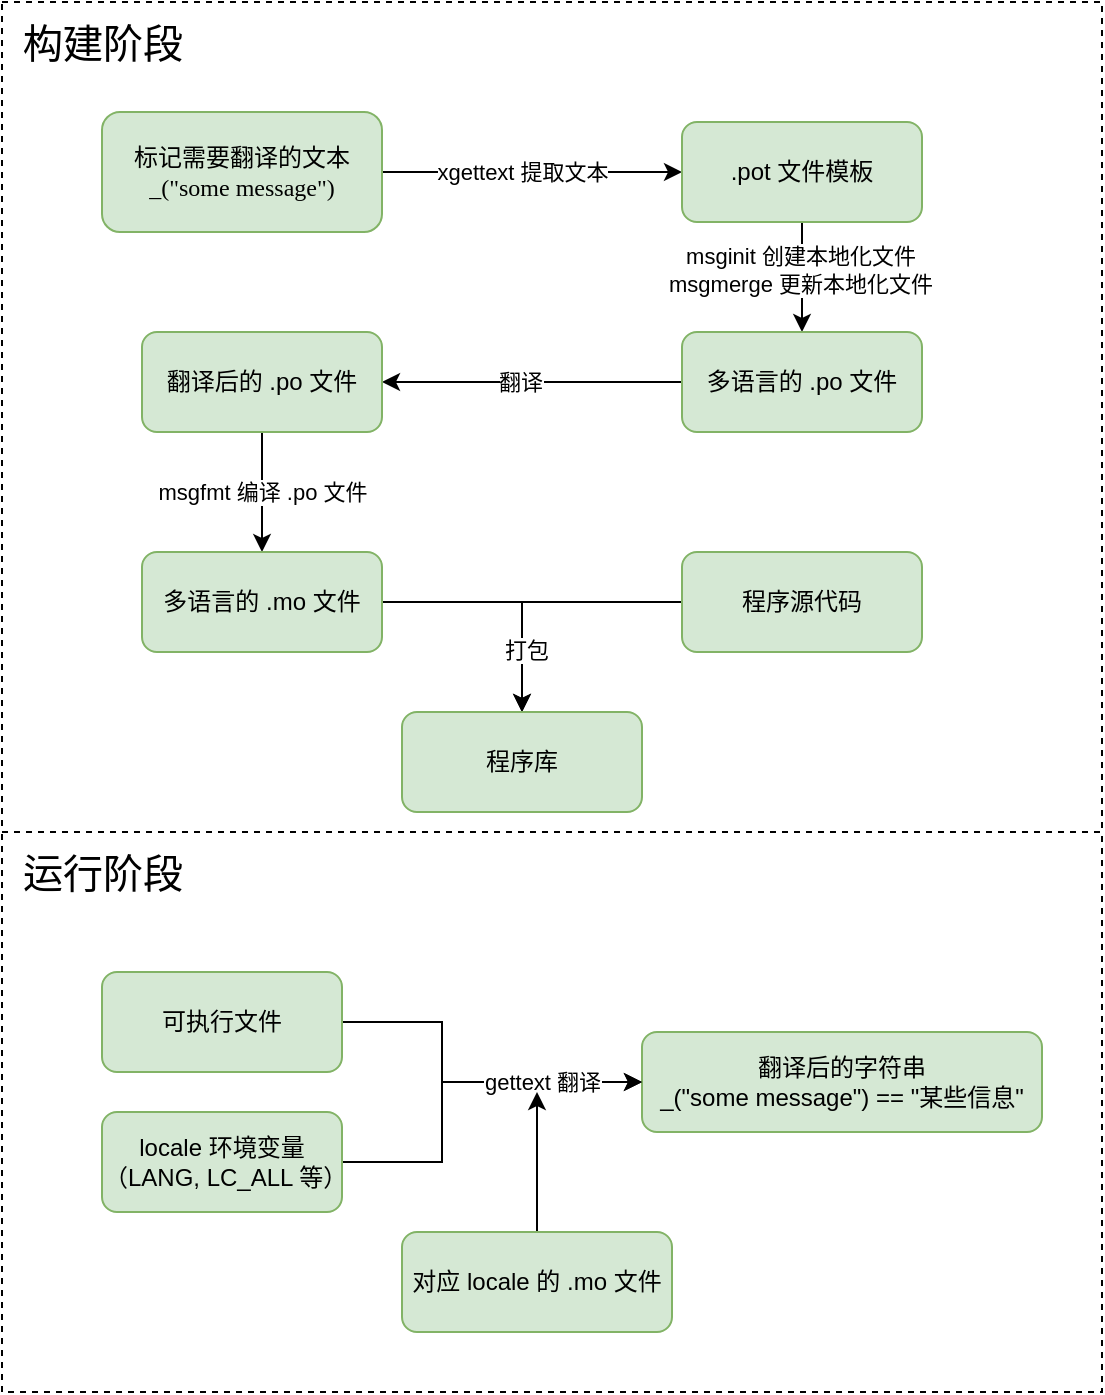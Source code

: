 <mxfile version="24.7.7">
  <diagram name="第 1 页" id="WEDj5aVmgoIStU3tZdba">
    <mxGraphModel dx="820" dy="454" grid="1" gridSize="10" guides="1" tooltips="1" connect="1" arrows="1" fold="1" page="1" pageScale="1" pageWidth="827" pageHeight="1169" math="0" shadow="0">
      <root>
        <mxCell id="0" />
        <mxCell id="1" parent="0" />
        <mxCell id="j3wlgudFSbcyIHnHPB3I-35" value="" style="rounded=0;whiteSpace=wrap;html=1;fillColor=none;dashed=1;align=left;" vertex="1" parent="1">
          <mxGeometry x="100" y="490" width="550" height="280" as="geometry" />
        </mxCell>
        <mxCell id="j3wlgudFSbcyIHnHPB3I-33" value="" style="rounded=0;whiteSpace=wrap;html=1;fillColor=none;dashed=1;align=left;" vertex="1" parent="1">
          <mxGeometry x="100" y="75" width="550" height="415" as="geometry" />
        </mxCell>
        <mxCell id="j3wlgudFSbcyIHnHPB3I-2" style="edgeStyle=orthogonalEdgeStyle;rounded=0;orthogonalLoop=1;jettySize=auto;html=1;exitX=1;exitY=0.5;exitDx=0;exitDy=0;entryX=0;entryY=0.5;entryDx=0;entryDy=0;" edge="1" parent="1" source="j3wlgudFSbcyIHnHPB3I-1" target="j3wlgudFSbcyIHnHPB3I-3">
          <mxGeometry relative="1" as="geometry">
            <mxPoint x="380" y="160" as="targetPoint" />
          </mxGeometry>
        </mxCell>
        <mxCell id="j3wlgudFSbcyIHnHPB3I-4" value="xgettext 提取文本" style="edgeLabel;html=1;align=center;verticalAlign=middle;resizable=0;points=[];" vertex="1" connectable="0" parent="j3wlgudFSbcyIHnHPB3I-2">
          <mxGeometry x="0.109" y="-3" relative="1" as="geometry">
            <mxPoint x="-13" y="-3" as="offset" />
          </mxGeometry>
        </mxCell>
        <mxCell id="j3wlgudFSbcyIHnHPB3I-1" value="&lt;p&gt;标记需要翻译的文本&lt;br&gt;&lt;font face=&quot;Lucida Console&quot;&gt;_(&quot;some message&quot;)&lt;/font&gt;&lt;/p&gt;" style="rounded=1;whiteSpace=wrap;html=1;fillColor=#d5e8d4;strokeColor=#82b366;" vertex="1" parent="1">
          <mxGeometry x="150" y="130" width="140" height="60" as="geometry" />
        </mxCell>
        <mxCell id="j3wlgudFSbcyIHnHPB3I-7" style="edgeStyle=orthogonalEdgeStyle;rounded=0;orthogonalLoop=1;jettySize=auto;html=1;exitX=0.5;exitY=1;exitDx=0;exitDy=0;entryX=0.5;entryY=0;entryDx=0;entryDy=0;" edge="1" parent="1" source="j3wlgudFSbcyIHnHPB3I-3" target="j3wlgudFSbcyIHnHPB3I-6">
          <mxGeometry relative="1" as="geometry" />
        </mxCell>
        <mxCell id="j3wlgudFSbcyIHnHPB3I-8" value="msginit 创建本地化文件&lt;br&gt;msgmerge 更新本地化文件" style="edgeLabel;html=1;align=center;verticalAlign=middle;resizable=0;points=[];" vertex="1" connectable="0" parent="j3wlgudFSbcyIHnHPB3I-7">
          <mxGeometry x="-0.12" y="-1" relative="1" as="geometry">
            <mxPoint as="offset" />
          </mxGeometry>
        </mxCell>
        <mxCell id="j3wlgudFSbcyIHnHPB3I-3" value=".pot 文件模板" style="rounded=1;whiteSpace=wrap;html=1;fillColor=#d5e8d4;strokeColor=#82b366;" vertex="1" parent="1">
          <mxGeometry x="440" y="135" width="120" height="50" as="geometry" />
        </mxCell>
        <mxCell id="j3wlgudFSbcyIHnHPB3I-12" style="edgeStyle=orthogonalEdgeStyle;rounded=0;orthogonalLoop=1;jettySize=auto;html=1;exitX=0;exitY=0.5;exitDx=0;exitDy=0;entryX=1;entryY=0.5;entryDx=0;entryDy=0;" edge="1" parent="1" source="j3wlgudFSbcyIHnHPB3I-6" target="j3wlgudFSbcyIHnHPB3I-9">
          <mxGeometry relative="1" as="geometry" />
        </mxCell>
        <mxCell id="j3wlgudFSbcyIHnHPB3I-13" value="翻译" style="edgeLabel;html=1;align=center;verticalAlign=middle;resizable=0;points=[];" vertex="1" connectable="0" parent="j3wlgudFSbcyIHnHPB3I-12">
          <mxGeometry x="0.08" y="4" relative="1" as="geometry">
            <mxPoint y="-4" as="offset" />
          </mxGeometry>
        </mxCell>
        <mxCell id="j3wlgudFSbcyIHnHPB3I-6" value="多语言的 .po 文件" style="rounded=1;whiteSpace=wrap;html=1;fillColor=#d5e8d4;strokeColor=#82b366;" vertex="1" parent="1">
          <mxGeometry x="440" y="240" width="120" height="50" as="geometry" />
        </mxCell>
        <mxCell id="j3wlgudFSbcyIHnHPB3I-15" value="msgfmt 编译 .po 文件" style="edgeStyle=orthogonalEdgeStyle;rounded=0;orthogonalLoop=1;jettySize=auto;html=1;exitX=0.5;exitY=1;exitDx=0;exitDy=0;entryX=0.5;entryY=0;entryDx=0;entryDy=0;" edge="1" parent="1" source="j3wlgudFSbcyIHnHPB3I-9" target="j3wlgudFSbcyIHnHPB3I-14">
          <mxGeometry relative="1" as="geometry" />
        </mxCell>
        <mxCell id="j3wlgudFSbcyIHnHPB3I-9" value="翻译后的 .po 文件" style="rounded=1;whiteSpace=wrap;html=1;fillColor=#d5e8d4;strokeColor=#82b366;" vertex="1" parent="1">
          <mxGeometry x="170" y="240" width="120" height="50" as="geometry" />
        </mxCell>
        <mxCell id="j3wlgudFSbcyIHnHPB3I-23" style="edgeStyle=orthogonalEdgeStyle;rounded=0;orthogonalLoop=1;jettySize=auto;html=1;exitX=1;exitY=0.5;exitDx=0;exitDy=0;entryX=0.5;entryY=0;entryDx=0;entryDy=0;" edge="1" parent="1" source="j3wlgudFSbcyIHnHPB3I-14" target="j3wlgudFSbcyIHnHPB3I-22">
          <mxGeometry relative="1" as="geometry" />
        </mxCell>
        <mxCell id="j3wlgudFSbcyIHnHPB3I-14" value="多语言的 .mo 文件" style="rounded=1;whiteSpace=wrap;html=1;fillColor=#d5e8d4;strokeColor=#82b366;" vertex="1" parent="1">
          <mxGeometry x="170" y="350" width="120" height="50" as="geometry" />
        </mxCell>
        <mxCell id="j3wlgudFSbcyIHnHPB3I-18" value="翻译后的字符串&lt;br&gt;_(&quot;some message&quot;) == &quot;某些信息&quot;" style="rounded=1;whiteSpace=wrap;html=1;fillColor=#d5e8d4;strokeColor=#82b366;" vertex="1" parent="1">
          <mxGeometry x="420" y="590" width="200" height="50" as="geometry" />
        </mxCell>
        <mxCell id="j3wlgudFSbcyIHnHPB3I-24" style="edgeStyle=orthogonalEdgeStyle;rounded=0;orthogonalLoop=1;jettySize=auto;html=1;exitX=0;exitY=0.5;exitDx=0;exitDy=0;entryX=0.5;entryY=0;entryDx=0;entryDy=0;" edge="1" parent="1" source="j3wlgudFSbcyIHnHPB3I-21" target="j3wlgudFSbcyIHnHPB3I-22">
          <mxGeometry relative="1" as="geometry" />
        </mxCell>
        <mxCell id="j3wlgudFSbcyIHnHPB3I-27" value="打包" style="edgeLabel;html=1;align=center;verticalAlign=middle;resizable=0;points=[];" vertex="1" connectable="0" parent="j3wlgudFSbcyIHnHPB3I-24">
          <mxGeometry x="0.531" y="2" relative="1" as="geometry">
            <mxPoint as="offset" />
          </mxGeometry>
        </mxCell>
        <mxCell id="j3wlgudFSbcyIHnHPB3I-21" value="程序源代码" style="rounded=1;whiteSpace=wrap;html=1;fillColor=#d5e8d4;strokeColor=#82b366;" vertex="1" parent="1">
          <mxGeometry x="440" y="350" width="120" height="50" as="geometry" />
        </mxCell>
        <mxCell id="j3wlgudFSbcyIHnHPB3I-22" value="程序库" style="rounded=1;whiteSpace=wrap;html=1;fillColor=#d5e8d4;strokeColor=#82b366;" vertex="1" parent="1">
          <mxGeometry x="300" y="430" width="120" height="50" as="geometry" />
        </mxCell>
        <mxCell id="j3wlgudFSbcyIHnHPB3I-25" style="edgeStyle=orthogonalEdgeStyle;rounded=0;orthogonalLoop=1;jettySize=auto;html=1;exitX=0.5;exitY=1;exitDx=0;exitDy=0;" edge="1" parent="1" source="j3wlgudFSbcyIHnHPB3I-14" target="j3wlgudFSbcyIHnHPB3I-14">
          <mxGeometry relative="1" as="geometry" />
        </mxCell>
        <mxCell id="j3wlgudFSbcyIHnHPB3I-30" style="edgeStyle=orthogonalEdgeStyle;rounded=0;orthogonalLoop=1;jettySize=auto;html=1;exitX=1;exitY=0.5;exitDx=0;exitDy=0;entryX=0;entryY=0.5;entryDx=0;entryDy=0;" edge="1" parent="1" source="j3wlgudFSbcyIHnHPB3I-26" target="j3wlgudFSbcyIHnHPB3I-18">
          <mxGeometry relative="1" as="geometry">
            <Array as="points">
              <mxPoint x="320" y="585" />
              <mxPoint x="320" y="615" />
            </Array>
          </mxGeometry>
        </mxCell>
        <mxCell id="j3wlgudFSbcyIHnHPB3I-26" value="可执行文件" style="rounded=1;whiteSpace=wrap;html=1;fillColor=#d5e8d4;strokeColor=#82b366;" vertex="1" parent="1">
          <mxGeometry x="150" y="560" width="120" height="50" as="geometry" />
        </mxCell>
        <mxCell id="j3wlgudFSbcyIHnHPB3I-31" style="edgeStyle=orthogonalEdgeStyle;rounded=0;orthogonalLoop=1;jettySize=auto;html=1;exitX=1;exitY=0.5;exitDx=0;exitDy=0;entryX=0;entryY=0.5;entryDx=0;entryDy=0;" edge="1" parent="1" target="j3wlgudFSbcyIHnHPB3I-18">
          <mxGeometry relative="1" as="geometry">
            <mxPoint x="270" y="655" as="sourcePoint" />
            <Array as="points">
              <mxPoint x="320" y="655" />
              <mxPoint x="320" y="615" />
            </Array>
          </mxGeometry>
        </mxCell>
        <mxCell id="j3wlgudFSbcyIHnHPB3I-32" value="gettext 翻译" style="edgeLabel;html=1;align=center;verticalAlign=middle;resizable=0;points=[];" vertex="1" connectable="0" parent="j3wlgudFSbcyIHnHPB3I-31">
          <mxGeometry x="0.318" y="-3" relative="1" as="geometry">
            <mxPoint x="15" y="-3" as="offset" />
          </mxGeometry>
        </mxCell>
        <mxCell id="j3wlgudFSbcyIHnHPB3I-34" value="构建阶段" style="text;html=1;align=center;verticalAlign=middle;resizable=0;points=[];autosize=1;strokeColor=none;fillColor=none;fontSize=20;" vertex="1" parent="1">
          <mxGeometry x="100" y="75" width="100" height="40" as="geometry" />
        </mxCell>
        <mxCell id="j3wlgudFSbcyIHnHPB3I-39" value="运行阶段" style="text;html=1;align=center;verticalAlign=middle;resizable=0;points=[];autosize=1;strokeColor=none;fillColor=none;fontSize=20;" vertex="1" parent="1">
          <mxGeometry x="100" y="490" width="100" height="40" as="geometry" />
        </mxCell>
        <mxCell id="j3wlgudFSbcyIHnHPB3I-44" style="edgeStyle=orthogonalEdgeStyle;rounded=0;orthogonalLoop=1;jettySize=auto;html=1;exitX=0.5;exitY=0;exitDx=0;exitDy=0;" edge="1" parent="1" source="j3wlgudFSbcyIHnHPB3I-40">
          <mxGeometry relative="1" as="geometry">
            <mxPoint x="367.5" y="620" as="targetPoint" />
          </mxGeometry>
        </mxCell>
        <mxCell id="j3wlgudFSbcyIHnHPB3I-40" value="对应 locale 的 .mo 文件" style="rounded=1;whiteSpace=wrap;html=1;fillColor=#d5e8d4;strokeColor=#82b366;" vertex="1" parent="1">
          <mxGeometry x="300" y="690" width="135" height="50" as="geometry" />
        </mxCell>
        <mxCell id="j3wlgudFSbcyIHnHPB3I-41" value="locale 环境变量&lt;br&gt;（LANG, LC_ALL 等）" style="rounded=1;whiteSpace=wrap;html=1;fillColor=#d5e8d4;strokeColor=#82b366;" vertex="1" parent="1">
          <mxGeometry x="150" y="630" width="120" height="50" as="geometry" />
        </mxCell>
      </root>
    </mxGraphModel>
  </diagram>
</mxfile>

